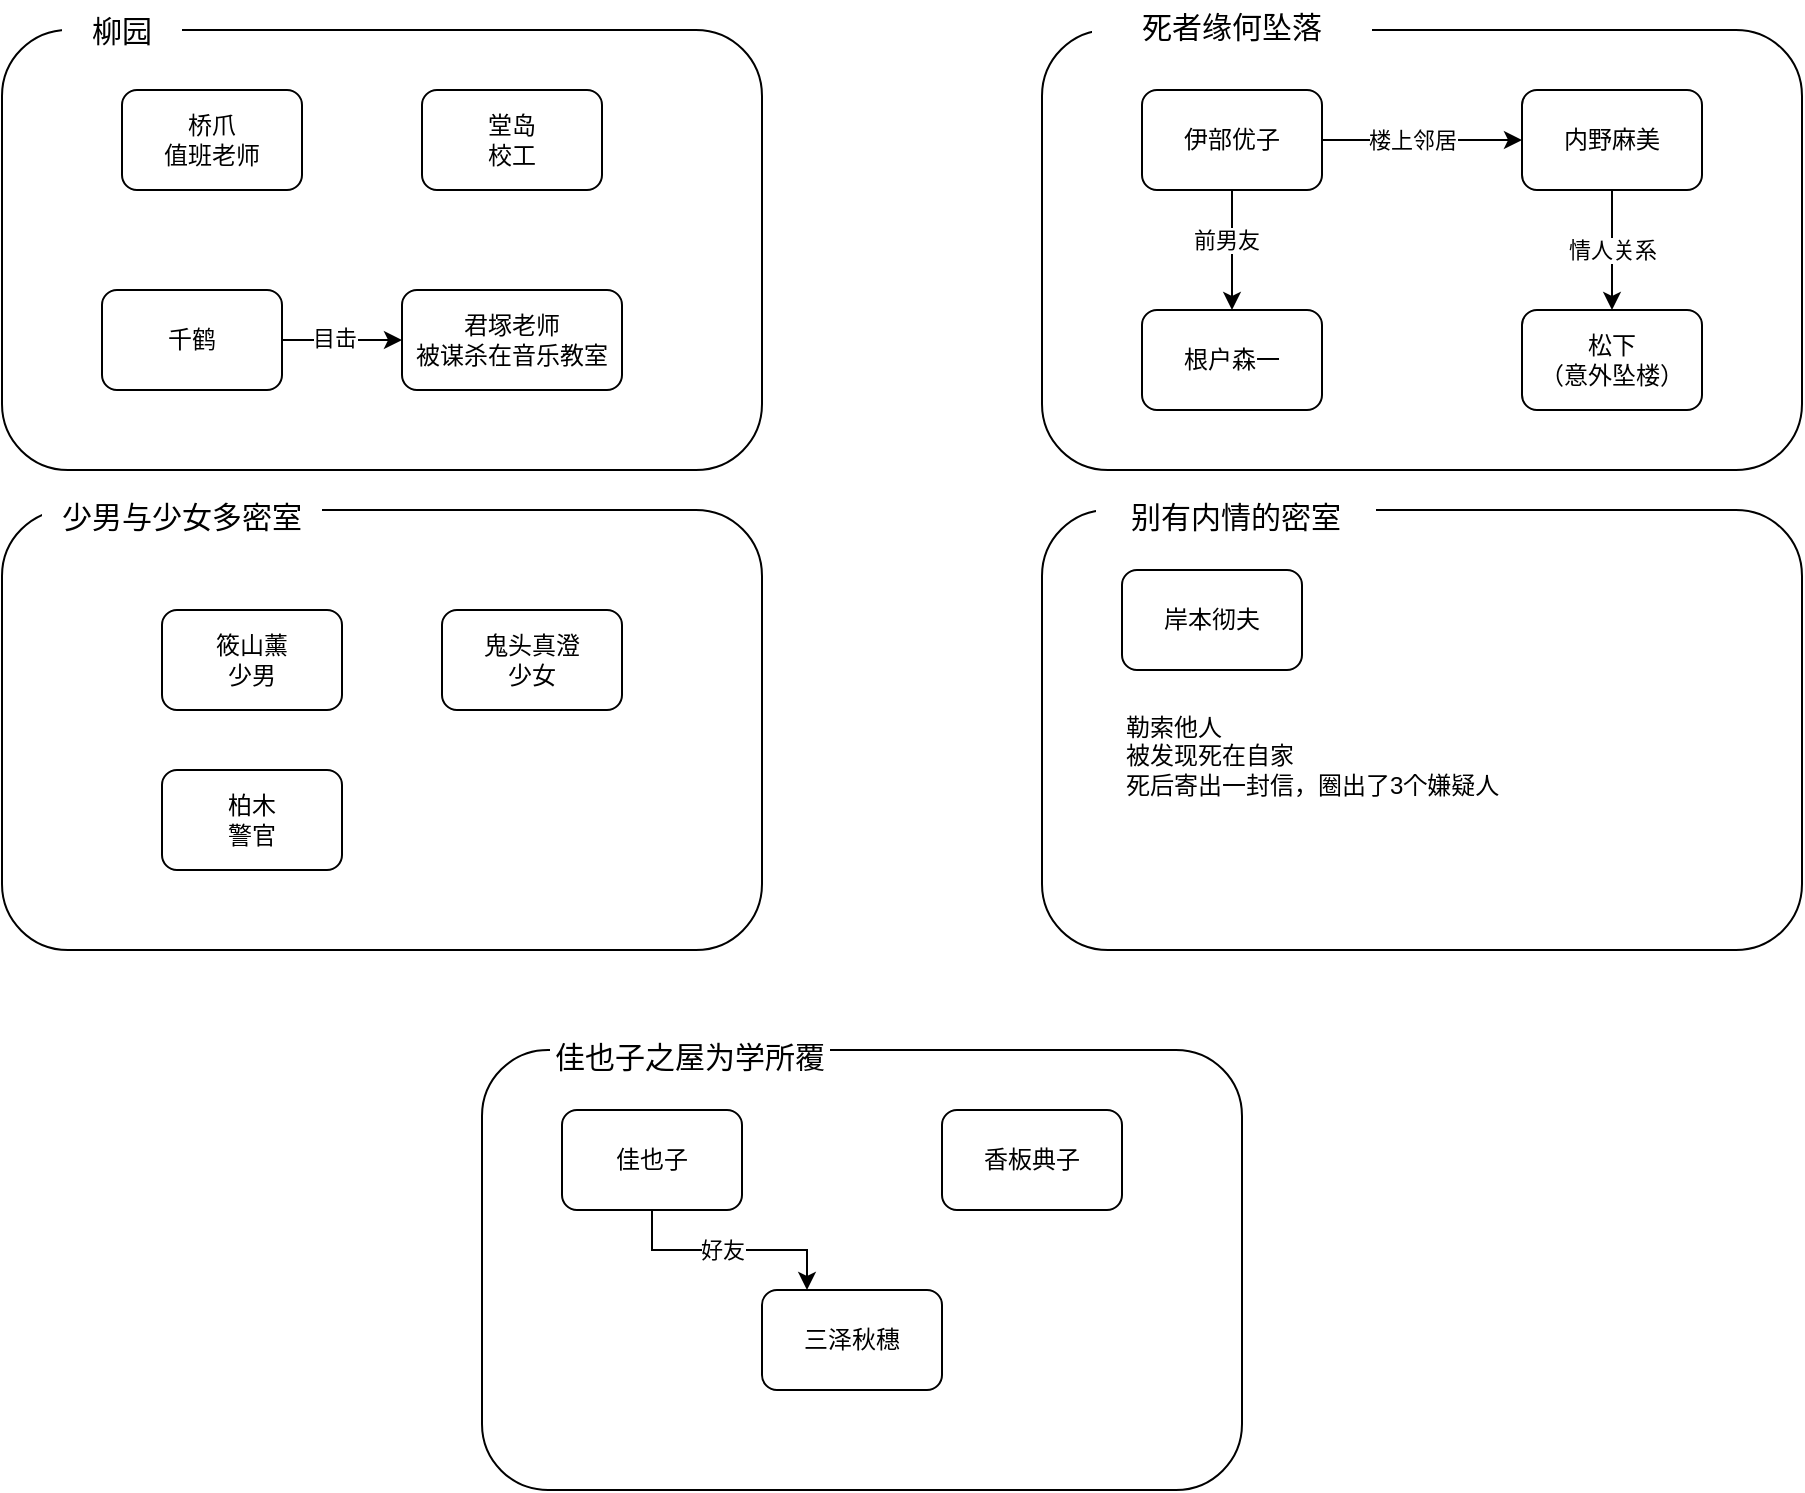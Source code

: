 <mxfile version="17.4.0" type="github">
  <diagram id="yF04vn__YGDTlUzfl8FH" name="Page-1">
    <mxGraphModel dx="1252" dy="808" grid="1" gridSize="10" guides="1" tooltips="1" connect="1" arrows="1" fold="1" page="1" pageScale="1" pageWidth="827" pageHeight="1169" math="0" shadow="0">
      <root>
        <mxCell id="0" />
        <mxCell id="1" parent="0" />
        <mxCell id="UcrUNg9k66UAhc8ADeh7-13" value="" style="rounded=1;whiteSpace=wrap;html=1;" vertex="1" parent="1">
          <mxGeometry x="660" y="490" width="380" height="220" as="geometry" />
        </mxCell>
        <mxCell id="UcrUNg9k66UAhc8ADeh7-11" value="" style="rounded=1;whiteSpace=wrap;html=1;" vertex="1" parent="1">
          <mxGeometry x="660" y="250" width="380" height="220" as="geometry" />
        </mxCell>
        <mxCell id="-ScORoDIUVeQgr79LFBn-5" value="" style="rounded=1;whiteSpace=wrap;html=1;" parent="1" vertex="1">
          <mxGeometry x="140" y="490" width="380" height="220" as="geometry" />
        </mxCell>
        <mxCell id="-ScORoDIUVeQgr79LFBn-4" value="" style="rounded=1;whiteSpace=wrap;html=1;" parent="1" vertex="1">
          <mxGeometry x="140" y="250" width="380" height="220" as="geometry" />
        </mxCell>
        <mxCell id="vIyPSuhg6ZEdeK6VfOUW-1" value="君塚老师&lt;br&gt;被谋杀在音乐教室" style="rounded=1;whiteSpace=wrap;html=1;" parent="1" vertex="1">
          <mxGeometry x="340" y="380" width="110" height="50" as="geometry" />
        </mxCell>
        <mxCell id="vIyPSuhg6ZEdeK6VfOUW-5" value="" style="edgeStyle=orthogonalEdgeStyle;rounded=0;orthogonalLoop=1;jettySize=auto;html=1;" parent="1" source="vIyPSuhg6ZEdeK6VfOUW-2" target="vIyPSuhg6ZEdeK6VfOUW-1" edge="1">
          <mxGeometry relative="1" as="geometry" />
        </mxCell>
        <mxCell id="vIyPSuhg6ZEdeK6VfOUW-6" value="目击" style="edgeLabel;html=1;align=center;verticalAlign=middle;resizable=0;points=[];" parent="vIyPSuhg6ZEdeK6VfOUW-5" vertex="1" connectable="0">
          <mxGeometry x="-0.133" y="-1" relative="1" as="geometry">
            <mxPoint y="-2" as="offset" />
          </mxGeometry>
        </mxCell>
        <mxCell id="vIyPSuhg6ZEdeK6VfOUW-2" value="千鹤" style="rounded=1;whiteSpace=wrap;html=1;" parent="1" vertex="1">
          <mxGeometry x="190" y="380" width="90" height="50" as="geometry" />
        </mxCell>
        <mxCell id="vIyPSuhg6ZEdeK6VfOUW-3" value="桥爪&lt;br&gt;值班老师" style="rounded=1;whiteSpace=wrap;html=1;" parent="1" vertex="1">
          <mxGeometry x="200" y="280" width="90" height="50" as="geometry" />
        </mxCell>
        <mxCell id="vIyPSuhg6ZEdeK6VfOUW-4" value="堂岛&lt;br&gt;校工" style="rounded=1;whiteSpace=wrap;html=1;" parent="1" vertex="1">
          <mxGeometry x="350" y="280" width="90" height="50" as="geometry" />
        </mxCell>
        <mxCell id="-ScORoDIUVeQgr79LFBn-1" value="鬼头真澄&lt;br&gt;少女" style="rounded=1;whiteSpace=wrap;html=1;" parent="1" vertex="1">
          <mxGeometry x="360" y="540" width="90" height="50" as="geometry" />
        </mxCell>
        <mxCell id="-ScORoDIUVeQgr79LFBn-2" value="筱山薰&lt;br&gt;少男" style="rounded=1;whiteSpace=wrap;html=1;" parent="1" vertex="1">
          <mxGeometry x="220" y="540" width="90" height="50" as="geometry" />
        </mxCell>
        <mxCell id="-ScORoDIUVeQgr79LFBn-3" value="柏木&lt;br&gt;警官" style="rounded=1;whiteSpace=wrap;html=1;" parent="1" vertex="1">
          <mxGeometry x="220" y="620" width="90" height="50" as="geometry" />
        </mxCell>
        <mxCell id="UcrUNg9k66UAhc8ADeh7-5" style="edgeStyle=orthogonalEdgeStyle;rounded=0;orthogonalLoop=1;jettySize=auto;html=1;entryX=0.5;entryY=0;entryDx=0;entryDy=0;" edge="1" parent="1" source="UcrUNg9k66UAhc8ADeh7-1" target="UcrUNg9k66UAhc8ADeh7-2">
          <mxGeometry relative="1" as="geometry" />
        </mxCell>
        <mxCell id="UcrUNg9k66UAhc8ADeh7-6" value="前男友" style="edgeLabel;html=1;align=center;verticalAlign=middle;resizable=0;points=[];" vertex="1" connectable="0" parent="UcrUNg9k66UAhc8ADeh7-5">
          <mxGeometry x="-0.183" y="-3" relative="1" as="geometry">
            <mxPoint as="offset" />
          </mxGeometry>
        </mxCell>
        <mxCell id="UcrUNg9k66UAhc8ADeh7-7" value="" style="edgeStyle=orthogonalEdgeStyle;rounded=0;orthogonalLoop=1;jettySize=auto;html=1;" edge="1" parent="1" source="UcrUNg9k66UAhc8ADeh7-1" target="UcrUNg9k66UAhc8ADeh7-3">
          <mxGeometry relative="1" as="geometry" />
        </mxCell>
        <mxCell id="UcrUNg9k66UAhc8ADeh7-8" value="楼上邻居" style="edgeLabel;html=1;align=center;verticalAlign=middle;resizable=0;points=[];" vertex="1" connectable="0" parent="UcrUNg9k66UAhc8ADeh7-7">
          <mxGeometry x="-0.1" y="-4" relative="1" as="geometry">
            <mxPoint y="-4" as="offset" />
          </mxGeometry>
        </mxCell>
        <mxCell id="UcrUNg9k66UAhc8ADeh7-1" value="伊部优子" style="rounded=1;whiteSpace=wrap;html=1;" vertex="1" parent="1">
          <mxGeometry x="710" y="280" width="90" height="50" as="geometry" />
        </mxCell>
        <mxCell id="UcrUNg9k66UAhc8ADeh7-2" value="根户森一" style="rounded=1;whiteSpace=wrap;html=1;" vertex="1" parent="1">
          <mxGeometry x="710" y="390" width="90" height="50" as="geometry" />
        </mxCell>
        <mxCell id="UcrUNg9k66UAhc8ADeh7-9" value="" style="edgeStyle=orthogonalEdgeStyle;rounded=0;orthogonalLoop=1;jettySize=auto;html=1;" edge="1" parent="1" source="UcrUNg9k66UAhc8ADeh7-3" target="UcrUNg9k66UAhc8ADeh7-4">
          <mxGeometry relative="1" as="geometry" />
        </mxCell>
        <mxCell id="UcrUNg9k66UAhc8ADeh7-10" value="情人关系" style="edgeLabel;html=1;align=center;verticalAlign=middle;resizable=0;points=[];" vertex="1" connectable="0" parent="UcrUNg9k66UAhc8ADeh7-9">
          <mxGeometry x="-0.333" y="-1" relative="1" as="geometry">
            <mxPoint x="1" y="10" as="offset" />
          </mxGeometry>
        </mxCell>
        <mxCell id="UcrUNg9k66UAhc8ADeh7-3" value="内野麻美" style="rounded=1;whiteSpace=wrap;html=1;" vertex="1" parent="1">
          <mxGeometry x="900" y="280" width="90" height="50" as="geometry" />
        </mxCell>
        <mxCell id="UcrUNg9k66UAhc8ADeh7-4" value="松下&lt;br&gt;（意外坠楼）" style="rounded=1;whiteSpace=wrap;html=1;" vertex="1" parent="1">
          <mxGeometry x="900" y="390" width="90" height="50" as="geometry" />
        </mxCell>
        <mxCell id="UcrUNg9k66UAhc8ADeh7-12" value="岸本彻夫" style="rounded=1;whiteSpace=wrap;html=1;" vertex="1" parent="1">
          <mxGeometry x="700" y="520" width="90" height="50" as="geometry" />
        </mxCell>
        <mxCell id="UcrUNg9k66UAhc8ADeh7-14" value="勒索他人&lt;br&gt;被发现死在自家&lt;br&gt;死后寄出一封信，圈出了3个嫌疑人" style="text;html=1;strokeColor=none;fillColor=none;align=left;verticalAlign=top;whiteSpace=wrap;rounded=0;" vertex="1" parent="1">
          <mxGeometry x="700" y="585" width="210" height="65" as="geometry" />
        </mxCell>
        <mxCell id="UcrUNg9k66UAhc8ADeh7-15" value="" style="rounded=1;whiteSpace=wrap;html=1;" vertex="1" parent="1">
          <mxGeometry x="380" y="760" width="380" height="220" as="geometry" />
        </mxCell>
        <mxCell id="UcrUNg9k66UAhc8ADeh7-20" style="edgeStyle=orthogonalEdgeStyle;rounded=0;orthogonalLoop=1;jettySize=auto;html=1;entryX=0.25;entryY=0;entryDx=0;entryDy=0;exitX=0.5;exitY=1;exitDx=0;exitDy=0;" edge="1" parent="1" source="UcrUNg9k66UAhc8ADeh7-16" target="UcrUNg9k66UAhc8ADeh7-19">
          <mxGeometry relative="1" as="geometry" />
        </mxCell>
        <mxCell id="UcrUNg9k66UAhc8ADeh7-21" value="好友" style="edgeLabel;html=1;align=center;verticalAlign=middle;resizable=0;points=[];" vertex="1" connectable="0" parent="UcrUNg9k66UAhc8ADeh7-20">
          <mxGeometry x="0.192" y="-2" relative="1" as="geometry">
            <mxPoint x="-15" y="-2" as="offset" />
          </mxGeometry>
        </mxCell>
        <mxCell id="UcrUNg9k66UAhc8ADeh7-16" value="佳也子" style="rounded=1;whiteSpace=wrap;html=1;" vertex="1" parent="1">
          <mxGeometry x="420" y="790" width="90" height="50" as="geometry" />
        </mxCell>
        <mxCell id="UcrUNg9k66UAhc8ADeh7-18" value="香板典子" style="rounded=1;whiteSpace=wrap;html=1;" vertex="1" parent="1">
          <mxGeometry x="610" y="790" width="90" height="50" as="geometry" />
        </mxCell>
        <mxCell id="UcrUNg9k66UAhc8ADeh7-19" value="三泽秋穗" style="rounded=1;whiteSpace=wrap;html=1;" vertex="1" parent="1">
          <mxGeometry x="520" y="880" width="90" height="50" as="geometry" />
        </mxCell>
        <mxCell id="UcrUNg9k66UAhc8ADeh7-22" value="柳园" style="text;html=1;strokeColor=none;fillColor=default;align=center;verticalAlign=middle;whiteSpace=wrap;rounded=0;fontSize=15;" vertex="1" parent="1">
          <mxGeometry x="170" y="235" width="60" height="30" as="geometry" />
        </mxCell>
        <mxCell id="UcrUNg9k66UAhc8ADeh7-23" value="少男与少女多密室" style="text;html=1;strokeColor=none;fillColor=default;align=center;verticalAlign=middle;whiteSpace=wrap;rounded=0;fontSize=15;" vertex="1" parent="1">
          <mxGeometry x="160" y="480" width="140" height="25" as="geometry" />
        </mxCell>
        <mxCell id="UcrUNg9k66UAhc8ADeh7-24" value="死者缘何坠落" style="text;html=1;strokeColor=none;fillColor=default;align=center;verticalAlign=middle;whiteSpace=wrap;rounded=0;fontSize=15;" vertex="1" parent="1">
          <mxGeometry x="685" y="235" width="140" height="25" as="geometry" />
        </mxCell>
        <mxCell id="UcrUNg9k66UAhc8ADeh7-25" value="别有内情的密室" style="text;html=1;strokeColor=none;fillColor=default;align=center;verticalAlign=middle;whiteSpace=wrap;rounded=0;fontSize=15;" vertex="1" parent="1">
          <mxGeometry x="687" y="480" width="140" height="25" as="geometry" />
        </mxCell>
        <mxCell id="UcrUNg9k66UAhc8ADeh7-26" value="佳也子之屋为学所覆" style="text;html=1;strokeColor=none;fillColor=default;align=center;verticalAlign=middle;whiteSpace=wrap;rounded=0;fontSize=15;" vertex="1" parent="1">
          <mxGeometry x="414" y="750" width="140" height="25" as="geometry" />
        </mxCell>
      </root>
    </mxGraphModel>
  </diagram>
</mxfile>
